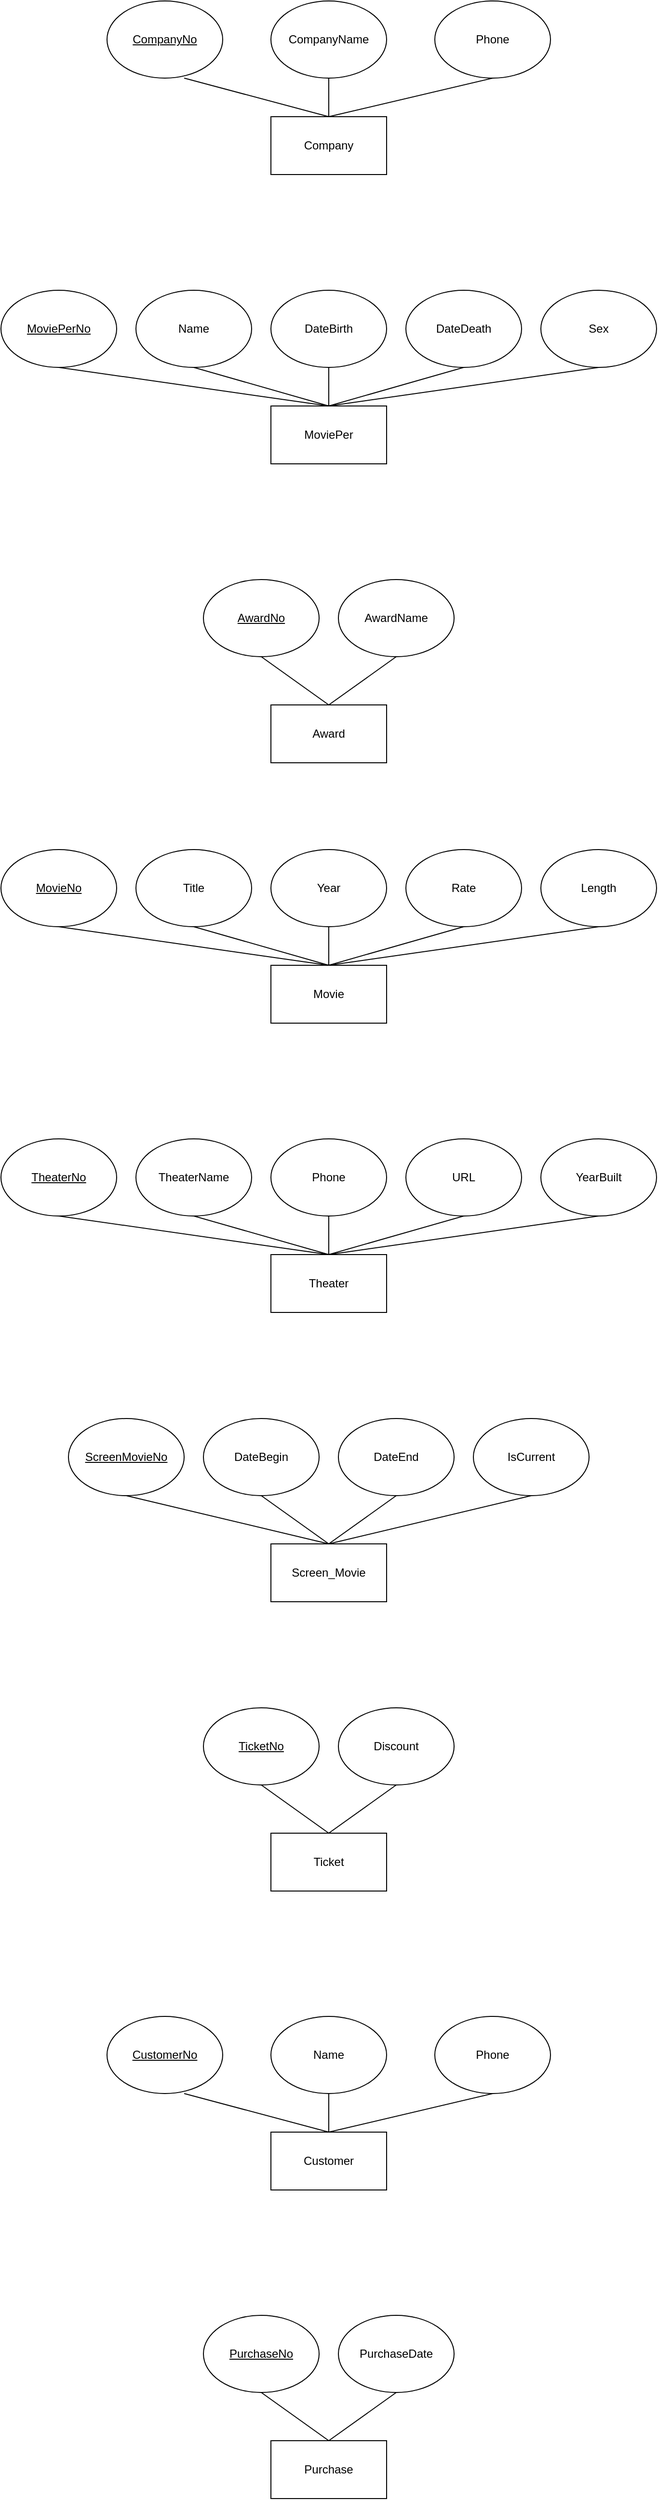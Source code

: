 <mxfile version="13.8.9-1" type="device"><diagram id="9QcOGnCWUjMOo26VBIw4" name="Page-1"><mxGraphModel dx="6370" dy="1323" grid="1" gridSize="10" guides="1" tooltips="1" connect="1" arrows="1" fold="1" page="1" pageScale="1" pageWidth="4000" pageHeight="4000" math="0" shadow="0"><root><mxCell id="0"/><mxCell id="1" parent="0"/><mxCell id="iGK7yHyd37rlvb8gUkyp-1" value="Company" style="rounded=0;whiteSpace=wrap;html=1;" parent="1" vertex="1"><mxGeometry x="-3200" y="600" width="120" height="60" as="geometry"/></mxCell><mxCell id="iGK7yHyd37rlvb8gUkyp-2" value="CompanyNo" style="ellipse;whiteSpace=wrap;html=1;fontStyle=4" parent="1" vertex="1"><mxGeometry x="-3370" y="480" width="120" height="80" as="geometry"/></mxCell><mxCell id="iGK7yHyd37rlvb8gUkyp-3" value="CompanyName" style="ellipse;whiteSpace=wrap;html=1;" parent="1" vertex="1"><mxGeometry x="-3200" y="480" width="120" height="80" as="geometry"/></mxCell><mxCell id="iGK7yHyd37rlvb8gUkyp-4" value="" style="endArrow=none;html=1;entryX=0.5;entryY=1;entryDx=0;entryDy=0;exitX=0.5;exitY=0;exitDx=0;exitDy=0;" parent="1" source="iGK7yHyd37rlvb8gUkyp-1" target="iGK7yHyd37rlvb8gUkyp-3" edge="1"><mxGeometry width="50" height="50" relative="1" as="geometry"><mxPoint x="-3110" y="600" as="sourcePoint"/><mxPoint x="-3060" y="550" as="targetPoint"/></mxGeometry></mxCell><mxCell id="iGK7yHyd37rlvb8gUkyp-5" value="" style="endArrow=none;html=1;entryX=0.667;entryY=1;entryDx=0;entryDy=0;entryPerimeter=0;exitX=0.5;exitY=0;exitDx=0;exitDy=0;" parent="1" source="iGK7yHyd37rlvb8gUkyp-1" target="iGK7yHyd37rlvb8gUkyp-2" edge="1"><mxGeometry width="50" height="50" relative="1" as="geometry"><mxPoint x="-3160" y="650" as="sourcePoint"/><mxPoint x="-3110" y="600" as="targetPoint"/></mxGeometry></mxCell><mxCell id="iGK7yHyd37rlvb8gUkyp-6" value="Phone" style="ellipse;whiteSpace=wrap;html=1;" parent="1" vertex="1"><mxGeometry x="-3030" y="480" width="120" height="80" as="geometry"/></mxCell><mxCell id="iGK7yHyd37rlvb8gUkyp-7" value="" style="endArrow=none;html=1;entryX=0.5;entryY=1;entryDx=0;entryDy=0;exitX=0.5;exitY=0;exitDx=0;exitDy=0;" parent="1" source="iGK7yHyd37rlvb8gUkyp-1" target="iGK7yHyd37rlvb8gUkyp-6" edge="1"><mxGeometry width="50" height="50" relative="1" as="geometry"><mxPoint x="-2960" y="650" as="sourcePoint"/><mxPoint x="-2910" y="600" as="targetPoint"/></mxGeometry></mxCell><mxCell id="iGK7yHyd37rlvb8gUkyp-17" value="MoviePer" style="rounded=0;whiteSpace=wrap;html=1;" parent="1" vertex="1"><mxGeometry x="-3200" y="900" width="120" height="60" as="geometry"/></mxCell><mxCell id="iGK7yHyd37rlvb8gUkyp-18" value="MoviePerNo" style="ellipse;whiteSpace=wrap;html=1;fontStyle=4" parent="1" vertex="1"><mxGeometry x="-3480" y="780" width="120" height="80" as="geometry"/></mxCell><mxCell id="iGK7yHyd37rlvb8gUkyp-19" value="DateBirth" style="ellipse;whiteSpace=wrap;html=1;" parent="1" vertex="1"><mxGeometry x="-3200" y="780" width="120" height="80" as="geometry"/></mxCell><mxCell id="iGK7yHyd37rlvb8gUkyp-20" value="" style="endArrow=none;html=1;entryX=0.5;entryY=1;entryDx=0;entryDy=0;exitX=0.5;exitY=0;exitDx=0;exitDy=0;" parent="1" source="iGK7yHyd37rlvb8gUkyp-17" target="iGK7yHyd37rlvb8gUkyp-19" edge="1"><mxGeometry width="50" height="50" relative="1" as="geometry"><mxPoint x="-3110" y="900" as="sourcePoint"/><mxPoint x="-3060" y="850" as="targetPoint"/></mxGeometry></mxCell><mxCell id="iGK7yHyd37rlvb8gUkyp-21" value="" style="endArrow=none;html=1;entryX=0.5;entryY=1;entryDx=0;entryDy=0;exitX=0.5;exitY=0;exitDx=0;exitDy=0;" parent="1" source="iGK7yHyd37rlvb8gUkyp-17" target="iGK7yHyd37rlvb8gUkyp-18" edge="1"><mxGeometry width="50" height="50" relative="1" as="geometry"><mxPoint x="-3160" y="950" as="sourcePoint"/><mxPoint x="-3110" y="900" as="targetPoint"/></mxGeometry></mxCell><mxCell id="iGK7yHyd37rlvb8gUkyp-22" value="DateDeath" style="ellipse;whiteSpace=wrap;html=1;" parent="1" vertex="1"><mxGeometry x="-3060" y="780" width="120" height="80" as="geometry"/></mxCell><mxCell id="iGK7yHyd37rlvb8gUkyp-23" value="" style="endArrow=none;html=1;entryX=0.5;entryY=1;entryDx=0;entryDy=0;exitX=0.5;exitY=0;exitDx=0;exitDy=0;" parent="1" source="iGK7yHyd37rlvb8gUkyp-17" target="iGK7yHyd37rlvb8gUkyp-22" edge="1"><mxGeometry width="50" height="50" relative="1" as="geometry"><mxPoint x="-2960" y="950" as="sourcePoint"/><mxPoint x="-2910" y="900" as="targetPoint"/></mxGeometry></mxCell><mxCell id="iGK7yHyd37rlvb8gUkyp-25" value="Sex" style="ellipse;whiteSpace=wrap;html=1;" parent="1" vertex="1"><mxGeometry x="-2920" y="780" width="120" height="80" as="geometry"/></mxCell><mxCell id="iGK7yHyd37rlvb8gUkyp-26" value="Name" style="ellipse;whiteSpace=wrap;html=1;" parent="1" vertex="1"><mxGeometry x="-3340" y="780" width="120" height="80" as="geometry"/></mxCell><mxCell id="iGK7yHyd37rlvb8gUkyp-27" value="" style="endArrow=none;html=1;entryX=0.5;entryY=1;entryDx=0;entryDy=0;exitX=0.5;exitY=0;exitDx=0;exitDy=0;" parent="1" source="iGK7yHyd37rlvb8gUkyp-17" target="iGK7yHyd37rlvb8gUkyp-25" edge="1"><mxGeometry width="50" height="50" relative="1" as="geometry"><mxPoint x="-2960" y="810" as="sourcePoint"/><mxPoint x="-2910" y="760" as="targetPoint"/></mxGeometry></mxCell><mxCell id="iGK7yHyd37rlvb8gUkyp-28" value="" style="endArrow=none;html=1;entryX=0.5;entryY=1;entryDx=0;entryDy=0;exitX=0.5;exitY=0;exitDx=0;exitDy=0;" parent="1" source="iGK7yHyd37rlvb8gUkyp-17" target="iGK7yHyd37rlvb8gUkyp-26" edge="1"><mxGeometry width="50" height="50" relative="1" as="geometry"><mxPoint x="-2960" y="810" as="sourcePoint"/><mxPoint x="-2910" y="760" as="targetPoint"/></mxGeometry></mxCell><mxCell id="iGK7yHyd37rlvb8gUkyp-29" value="Award" style="rounded=0;whiteSpace=wrap;html=1;" parent="1" vertex="1"><mxGeometry x="-3200" y="1210" width="120" height="60" as="geometry"/></mxCell><mxCell id="iGK7yHyd37rlvb8gUkyp-30" value="AwardNo" style="ellipse;whiteSpace=wrap;html=1;fontStyle=4" parent="1" vertex="1"><mxGeometry x="-3270" y="1080" width="120" height="80" as="geometry"/></mxCell><mxCell id="iGK7yHyd37rlvb8gUkyp-31" value="" style="endArrow=none;html=1;entryX=0.5;entryY=1;entryDx=0;entryDy=0;" parent="1" target="iGK7yHyd37rlvb8gUkyp-30" edge="1"><mxGeometry width="50" height="50" relative="1" as="geometry"><mxPoint x="-3140" y="1210" as="sourcePoint"/><mxPoint x="-2900" y="1200" as="targetPoint"/></mxGeometry></mxCell><mxCell id="iGK7yHyd37rlvb8gUkyp-32" value="AwardName" style="ellipse;whiteSpace=wrap;html=1;" parent="1" vertex="1"><mxGeometry x="-3130" y="1080" width="120" height="80" as="geometry"/></mxCell><mxCell id="iGK7yHyd37rlvb8gUkyp-33" value="" style="endArrow=none;html=1;entryX=0.5;entryY=1;entryDx=0;entryDy=0;exitX=0.5;exitY=0;exitDx=0;exitDy=0;" parent="1" source="iGK7yHyd37rlvb8gUkyp-29" target="iGK7yHyd37rlvb8gUkyp-32" edge="1"><mxGeometry width="50" height="50" relative="1" as="geometry"><mxPoint x="-2930" y="1200" as="sourcePoint"/><mxPoint x="-2700" y="1060" as="targetPoint"/></mxGeometry></mxCell><mxCell id="iGK7yHyd37rlvb8gUkyp-34" value="Movie" style="rounded=0;whiteSpace=wrap;html=1;" parent="1" vertex="1"><mxGeometry x="-3200" y="1480" width="120" height="60" as="geometry"/></mxCell><mxCell id="iGK7yHyd37rlvb8gUkyp-35" value="MovieNo" style="ellipse;whiteSpace=wrap;html=1;fontStyle=4" parent="1" vertex="1"><mxGeometry x="-3480" y="1360" width="120" height="80" as="geometry"/></mxCell><mxCell id="iGK7yHyd37rlvb8gUkyp-36" value="Year" style="ellipse;whiteSpace=wrap;html=1;" parent="1" vertex="1"><mxGeometry x="-3200" y="1360" width="120" height="80" as="geometry"/></mxCell><mxCell id="iGK7yHyd37rlvb8gUkyp-37" value="" style="endArrow=none;html=1;entryX=0.5;entryY=1;entryDx=0;entryDy=0;exitX=0.5;exitY=0;exitDx=0;exitDy=0;" parent="1" source="iGK7yHyd37rlvb8gUkyp-34" target="iGK7yHyd37rlvb8gUkyp-36" edge="1"><mxGeometry width="50" height="50" relative="1" as="geometry"><mxPoint x="-3110" y="1480" as="sourcePoint"/><mxPoint x="-3060" y="1430" as="targetPoint"/></mxGeometry></mxCell><mxCell id="iGK7yHyd37rlvb8gUkyp-38" value="" style="endArrow=none;html=1;entryX=0.5;entryY=1;entryDx=0;entryDy=0;exitX=0.5;exitY=0;exitDx=0;exitDy=0;" parent="1" source="iGK7yHyd37rlvb8gUkyp-34" target="iGK7yHyd37rlvb8gUkyp-35" edge="1"><mxGeometry width="50" height="50" relative="1" as="geometry"><mxPoint x="-3160" y="1530" as="sourcePoint"/><mxPoint x="-3110" y="1480" as="targetPoint"/></mxGeometry></mxCell><mxCell id="iGK7yHyd37rlvb8gUkyp-39" value="Rate" style="ellipse;whiteSpace=wrap;html=1;" parent="1" vertex="1"><mxGeometry x="-3060" y="1360" width="120" height="80" as="geometry"/></mxCell><mxCell id="iGK7yHyd37rlvb8gUkyp-40" value="" style="endArrow=none;html=1;entryX=0.5;entryY=1;entryDx=0;entryDy=0;exitX=0.5;exitY=0;exitDx=0;exitDy=0;" parent="1" source="iGK7yHyd37rlvb8gUkyp-34" target="iGK7yHyd37rlvb8gUkyp-39" edge="1"><mxGeometry width="50" height="50" relative="1" as="geometry"><mxPoint x="-2960" y="1530" as="sourcePoint"/><mxPoint x="-2910" y="1480" as="targetPoint"/></mxGeometry></mxCell><mxCell id="iGK7yHyd37rlvb8gUkyp-41" value="Length" style="ellipse;whiteSpace=wrap;html=1;" parent="1" vertex="1"><mxGeometry x="-2920" y="1360" width="120" height="80" as="geometry"/></mxCell><mxCell id="iGK7yHyd37rlvb8gUkyp-42" value="Title" style="ellipse;whiteSpace=wrap;html=1;" parent="1" vertex="1"><mxGeometry x="-3340" y="1360" width="120" height="80" as="geometry"/></mxCell><mxCell id="iGK7yHyd37rlvb8gUkyp-43" value="" style="endArrow=none;html=1;entryX=0.5;entryY=1;entryDx=0;entryDy=0;exitX=0.5;exitY=0;exitDx=0;exitDy=0;" parent="1" source="iGK7yHyd37rlvb8gUkyp-34" target="iGK7yHyd37rlvb8gUkyp-41" edge="1"><mxGeometry width="50" height="50" relative="1" as="geometry"><mxPoint x="-2960" y="1390" as="sourcePoint"/><mxPoint x="-2910" y="1340" as="targetPoint"/></mxGeometry></mxCell><mxCell id="iGK7yHyd37rlvb8gUkyp-44" value="" style="endArrow=none;html=1;entryX=0.5;entryY=1;entryDx=0;entryDy=0;exitX=0.5;exitY=0;exitDx=0;exitDy=0;" parent="1" source="iGK7yHyd37rlvb8gUkyp-34" target="iGK7yHyd37rlvb8gUkyp-42" edge="1"><mxGeometry width="50" height="50" relative="1" as="geometry"><mxPoint x="-2960" y="1390" as="sourcePoint"/><mxPoint x="-2910" y="1340" as="targetPoint"/></mxGeometry></mxCell><mxCell id="iGK7yHyd37rlvb8gUkyp-45" value="Theater" style="rounded=0;whiteSpace=wrap;html=1;" parent="1" vertex="1"><mxGeometry x="-3200" y="1780" width="120" height="60" as="geometry"/></mxCell><mxCell id="iGK7yHyd37rlvb8gUkyp-46" value="TheaterNo" style="ellipse;whiteSpace=wrap;html=1;fontStyle=4" parent="1" vertex="1"><mxGeometry x="-3480" y="1660" width="120" height="80" as="geometry"/></mxCell><mxCell id="iGK7yHyd37rlvb8gUkyp-47" value="Phone" style="ellipse;whiteSpace=wrap;html=1;" parent="1" vertex="1"><mxGeometry x="-3200" y="1660" width="120" height="80" as="geometry"/></mxCell><mxCell id="iGK7yHyd37rlvb8gUkyp-48" value="" style="endArrow=none;html=1;entryX=0.5;entryY=1;entryDx=0;entryDy=0;exitX=0.5;exitY=0;exitDx=0;exitDy=0;" parent="1" source="iGK7yHyd37rlvb8gUkyp-45" target="iGK7yHyd37rlvb8gUkyp-47" edge="1"><mxGeometry width="50" height="50" relative="1" as="geometry"><mxPoint x="-3110" y="1780" as="sourcePoint"/><mxPoint x="-3060" y="1730" as="targetPoint"/></mxGeometry></mxCell><mxCell id="iGK7yHyd37rlvb8gUkyp-49" value="" style="endArrow=none;html=1;entryX=0.5;entryY=1;entryDx=0;entryDy=0;exitX=0.5;exitY=0;exitDx=0;exitDy=0;" parent="1" source="iGK7yHyd37rlvb8gUkyp-45" target="iGK7yHyd37rlvb8gUkyp-46" edge="1"><mxGeometry width="50" height="50" relative="1" as="geometry"><mxPoint x="-3160" y="1830" as="sourcePoint"/><mxPoint x="-3110" y="1780" as="targetPoint"/></mxGeometry></mxCell><mxCell id="iGK7yHyd37rlvb8gUkyp-50" value="URL" style="ellipse;whiteSpace=wrap;html=1;" parent="1" vertex="1"><mxGeometry x="-3060" y="1660" width="120" height="80" as="geometry"/></mxCell><mxCell id="iGK7yHyd37rlvb8gUkyp-51" value="" style="endArrow=none;html=1;entryX=0.5;entryY=1;entryDx=0;entryDy=0;exitX=0.5;exitY=0;exitDx=0;exitDy=0;" parent="1" source="iGK7yHyd37rlvb8gUkyp-45" target="iGK7yHyd37rlvb8gUkyp-50" edge="1"><mxGeometry width="50" height="50" relative="1" as="geometry"><mxPoint x="-2960" y="1830" as="sourcePoint"/><mxPoint x="-2910" y="1780" as="targetPoint"/></mxGeometry></mxCell><mxCell id="iGK7yHyd37rlvb8gUkyp-52" value="YearBuilt" style="ellipse;whiteSpace=wrap;html=1;" parent="1" vertex="1"><mxGeometry x="-2920" y="1660" width="120" height="80" as="geometry"/></mxCell><mxCell id="iGK7yHyd37rlvb8gUkyp-53" value="TheaterName" style="ellipse;whiteSpace=wrap;html=1;" parent="1" vertex="1"><mxGeometry x="-3340" y="1660" width="120" height="80" as="geometry"/></mxCell><mxCell id="iGK7yHyd37rlvb8gUkyp-54" value="" style="endArrow=none;html=1;entryX=0.5;entryY=1;entryDx=0;entryDy=0;exitX=0.5;exitY=0;exitDx=0;exitDy=0;" parent="1" source="iGK7yHyd37rlvb8gUkyp-45" target="iGK7yHyd37rlvb8gUkyp-52" edge="1"><mxGeometry width="50" height="50" relative="1" as="geometry"><mxPoint x="-2960" y="1690" as="sourcePoint"/><mxPoint x="-2910" y="1640" as="targetPoint"/></mxGeometry></mxCell><mxCell id="iGK7yHyd37rlvb8gUkyp-55" value="" style="endArrow=none;html=1;entryX=0.5;entryY=1;entryDx=0;entryDy=0;exitX=0.5;exitY=0;exitDx=0;exitDy=0;" parent="1" source="iGK7yHyd37rlvb8gUkyp-45" target="iGK7yHyd37rlvb8gUkyp-53" edge="1"><mxGeometry width="50" height="50" relative="1" as="geometry"><mxPoint x="-2960" y="1690" as="sourcePoint"/><mxPoint x="-2910" y="1640" as="targetPoint"/></mxGeometry></mxCell><mxCell id="iGK7yHyd37rlvb8gUkyp-61" value="Screen_Movie" style="rounded=0;whiteSpace=wrap;html=1;" parent="1" vertex="1"><mxGeometry x="-3200" y="2080" width="120" height="60" as="geometry"/></mxCell><mxCell id="iGK7yHyd37rlvb8gUkyp-62" value="ScreenMovieNo" style="ellipse;whiteSpace=wrap;html=1;fontStyle=4" parent="1" vertex="1"><mxGeometry x="-3410" y="1950" width="120" height="80" as="geometry"/></mxCell><mxCell id="iGK7yHyd37rlvb8gUkyp-63" value="" style="endArrow=none;html=1;entryX=0.5;entryY=1;entryDx=0;entryDy=0;" parent="1" target="iGK7yHyd37rlvb8gUkyp-62" edge="1"><mxGeometry width="50" height="50" relative="1" as="geometry"><mxPoint x="-3140" y="2080" as="sourcePoint"/><mxPoint x="-2900" y="2070" as="targetPoint"/></mxGeometry></mxCell><mxCell id="iGK7yHyd37rlvb8gUkyp-64" value="DateBegin" style="ellipse;whiteSpace=wrap;html=1;" parent="1" vertex="1"><mxGeometry x="-3270" y="1950" width="120" height="80" as="geometry"/></mxCell><mxCell id="iGK7yHyd37rlvb8gUkyp-65" value="" style="endArrow=none;html=1;entryX=0.5;entryY=1;entryDx=0;entryDy=0;exitX=0.5;exitY=0;exitDx=0;exitDy=0;" parent="1" source="iGK7yHyd37rlvb8gUkyp-61" target="iGK7yHyd37rlvb8gUkyp-64" edge="1"><mxGeometry width="50" height="50" relative="1" as="geometry"><mxPoint x="-2930" y="2070" as="sourcePoint"/><mxPoint x="-2700" y="1930" as="targetPoint"/></mxGeometry></mxCell><mxCell id="iGK7yHyd37rlvb8gUkyp-66" value="DateEnd" style="ellipse;whiteSpace=wrap;html=1;fontStyle=0" parent="1" vertex="1"><mxGeometry x="-3130" y="1950" width="120" height="80" as="geometry"/></mxCell><mxCell id="iGK7yHyd37rlvb8gUkyp-67" value="" style="endArrow=none;html=1;entryX=0.5;entryY=1;entryDx=0;entryDy=0;" parent="1" target="iGK7yHyd37rlvb8gUkyp-66" edge="1"><mxGeometry width="50" height="50" relative="1" as="geometry"><mxPoint x="-3140" y="2080" as="sourcePoint"/><mxPoint x="-2620" y="2070" as="targetPoint"/></mxGeometry></mxCell><mxCell id="iGK7yHyd37rlvb8gUkyp-68" value="IsCurrent" style="ellipse;whiteSpace=wrap;html=1;" parent="1" vertex="1"><mxGeometry x="-2990" y="1950" width="120" height="80" as="geometry"/></mxCell><mxCell id="iGK7yHyd37rlvb8gUkyp-69" value="" style="endArrow=none;html=1;entryX=0.5;entryY=1;entryDx=0;entryDy=0;exitX=0.5;exitY=0;exitDx=0;exitDy=0;" parent="1" source="iGK7yHyd37rlvb8gUkyp-61" target="iGK7yHyd37rlvb8gUkyp-68" edge="1"><mxGeometry width="50" height="50" relative="1" as="geometry"><mxPoint x="-2860" y="2080.0" as="sourcePoint"/><mxPoint x="-2420" y="1930" as="targetPoint"/></mxGeometry></mxCell><mxCell id="iGK7yHyd37rlvb8gUkyp-70" value="Ticket" style="rounded=0;whiteSpace=wrap;html=1;" parent="1" vertex="1"><mxGeometry x="-3200" y="2380" width="120" height="60" as="geometry"/></mxCell><mxCell id="iGK7yHyd37rlvb8gUkyp-71" value="TicketNo" style="ellipse;whiteSpace=wrap;html=1;fontStyle=4" parent="1" vertex="1"><mxGeometry x="-3270" y="2250" width="120" height="80" as="geometry"/></mxCell><mxCell id="iGK7yHyd37rlvb8gUkyp-72" value="" style="endArrow=none;html=1;entryX=0.5;entryY=1;entryDx=0;entryDy=0;" parent="1" target="iGK7yHyd37rlvb8gUkyp-71" edge="1"><mxGeometry width="50" height="50" relative="1" as="geometry"><mxPoint x="-3140.0" y="2380" as="sourcePoint"/><mxPoint x="-2900" y="2370" as="targetPoint"/></mxGeometry></mxCell><mxCell id="iGK7yHyd37rlvb8gUkyp-73" value="Discount" style="ellipse;whiteSpace=wrap;html=1;" parent="1" vertex="1"><mxGeometry x="-3130" y="2250" width="120" height="80" as="geometry"/></mxCell><mxCell id="iGK7yHyd37rlvb8gUkyp-74" value="" style="endArrow=none;html=1;entryX=0.5;entryY=1;entryDx=0;entryDy=0;exitX=0.5;exitY=0;exitDx=0;exitDy=0;" parent="1" source="iGK7yHyd37rlvb8gUkyp-70" target="iGK7yHyd37rlvb8gUkyp-73" edge="1"><mxGeometry width="50" height="50" relative="1" as="geometry"><mxPoint x="-2930" y="2370" as="sourcePoint"/><mxPoint x="-2700" y="2230" as="targetPoint"/></mxGeometry></mxCell><mxCell id="iGK7yHyd37rlvb8gUkyp-75" value="Purchase" style="rounded=0;whiteSpace=wrap;html=1;" parent="1" vertex="1"><mxGeometry x="-3200" y="3010" width="120" height="60" as="geometry"/></mxCell><mxCell id="iGK7yHyd37rlvb8gUkyp-76" value="PurchaseNo" style="ellipse;whiteSpace=wrap;html=1;fontStyle=4" parent="1" vertex="1"><mxGeometry x="-3270" y="2880" width="120" height="80" as="geometry"/></mxCell><mxCell id="iGK7yHyd37rlvb8gUkyp-77" value="" style="endArrow=none;html=1;entryX=0.5;entryY=1;entryDx=0;entryDy=0;" parent="1" target="iGK7yHyd37rlvb8gUkyp-76" edge="1"><mxGeometry width="50" height="50" relative="1" as="geometry"><mxPoint x="-3140.0" y="3010" as="sourcePoint"/><mxPoint x="-2900" y="3000" as="targetPoint"/></mxGeometry></mxCell><mxCell id="iGK7yHyd37rlvb8gUkyp-78" value="PurchaseDate" style="ellipse;whiteSpace=wrap;html=1;" parent="1" vertex="1"><mxGeometry x="-3130" y="2880" width="120" height="80" as="geometry"/></mxCell><mxCell id="iGK7yHyd37rlvb8gUkyp-79" value="" style="endArrow=none;html=1;entryX=0.5;entryY=1;entryDx=0;entryDy=0;exitX=0.5;exitY=0;exitDx=0;exitDy=0;" parent="1" source="iGK7yHyd37rlvb8gUkyp-75" target="iGK7yHyd37rlvb8gUkyp-78" edge="1"><mxGeometry width="50" height="50" relative="1" as="geometry"><mxPoint x="-2930" y="3000" as="sourcePoint"/><mxPoint x="-2700" y="2860" as="targetPoint"/></mxGeometry></mxCell><mxCell id="iGK7yHyd37rlvb8gUkyp-80" value="Customer" style="rounded=0;whiteSpace=wrap;html=1;" parent="1" vertex="1"><mxGeometry x="-3200" y="2690" width="120" height="60" as="geometry"/></mxCell><mxCell id="iGK7yHyd37rlvb8gUkyp-81" value="CustomerNo" style="ellipse;whiteSpace=wrap;html=1;fontStyle=4" parent="1" vertex="1"><mxGeometry x="-3370" y="2570" width="120" height="80" as="geometry"/></mxCell><mxCell id="iGK7yHyd37rlvb8gUkyp-82" value="Name" style="ellipse;whiteSpace=wrap;html=1;" parent="1" vertex="1"><mxGeometry x="-3200" y="2570" width="120" height="80" as="geometry"/></mxCell><mxCell id="iGK7yHyd37rlvb8gUkyp-83" value="" style="endArrow=none;html=1;entryX=0.5;entryY=1;entryDx=0;entryDy=0;exitX=0.5;exitY=0;exitDx=0;exitDy=0;" parent="1" source="iGK7yHyd37rlvb8gUkyp-80" target="iGK7yHyd37rlvb8gUkyp-82" edge="1"><mxGeometry width="50" height="50" relative="1" as="geometry"><mxPoint x="-3110" y="2690" as="sourcePoint"/><mxPoint x="-3060" y="2640" as="targetPoint"/></mxGeometry></mxCell><mxCell id="iGK7yHyd37rlvb8gUkyp-84" value="" style="endArrow=none;html=1;entryX=0.667;entryY=1;entryDx=0;entryDy=0;entryPerimeter=0;exitX=0.5;exitY=0;exitDx=0;exitDy=0;" parent="1" source="iGK7yHyd37rlvb8gUkyp-80" target="iGK7yHyd37rlvb8gUkyp-81" edge="1"><mxGeometry width="50" height="50" relative="1" as="geometry"><mxPoint x="-3160" y="2740" as="sourcePoint"/><mxPoint x="-3110" y="2690" as="targetPoint"/></mxGeometry></mxCell><mxCell id="iGK7yHyd37rlvb8gUkyp-85" value="Phone" style="ellipse;whiteSpace=wrap;html=1;" parent="1" vertex="1"><mxGeometry x="-3030" y="2570" width="120" height="80" as="geometry"/></mxCell><mxCell id="iGK7yHyd37rlvb8gUkyp-86" value="" style="endArrow=none;html=1;entryX=0.5;entryY=1;entryDx=0;entryDy=0;exitX=0.5;exitY=0;exitDx=0;exitDy=0;" parent="1" source="iGK7yHyd37rlvb8gUkyp-80" target="iGK7yHyd37rlvb8gUkyp-85" edge="1"><mxGeometry width="50" height="50" relative="1" as="geometry"><mxPoint x="-2960" y="2740" as="sourcePoint"/><mxPoint x="-2910" y="2690" as="targetPoint"/></mxGeometry></mxCell></root></mxGraphModel></diagram></mxfile>